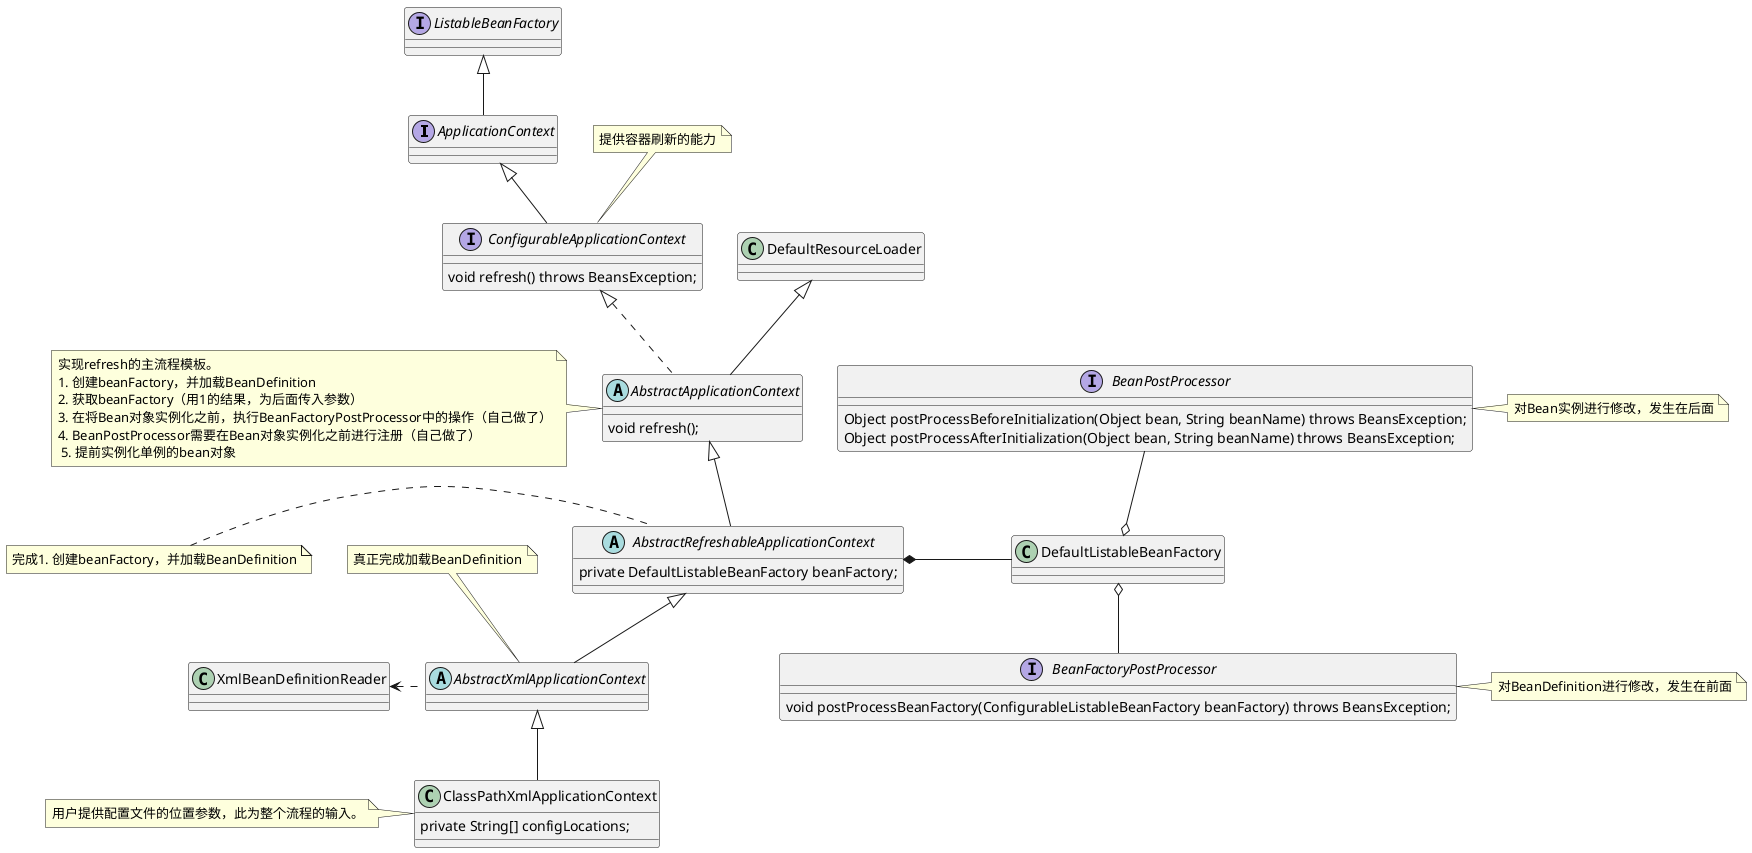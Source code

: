 @startuml
'https://plantuml.com/class-diagram

interface ApplicationContext extends ListableBeanFactory {
}
interface ConfigurableApplicationContext extends ApplicationContext {
    void refresh() throws BeansException;
}
note top of ConfigurableApplicationContext: 提供容器刷新的能力
abstract class AbstractApplicationContext extends DefaultResourceLoader implements ConfigurableApplicationContext {
void refresh();
}
note left of AbstractApplicationContext: 实现refresh的主流程模板。\r\n1. 创建beanFactory，并加载BeanDefinition\r\n2. 获取beanFactory（用1的结果，为后面传入参数）\r\n3. 在将Bean对象实例化之前，执行BeanFactoryPostProcessor中的操作（自己做了）\r\n4. BeanPostProcessor需要在Bean对象实例化之前进行注册（自己做了）\r\n 5. 提前实例化单例的bean对象
abstract class AbstractRefreshableApplicationContext extends AbstractApplicationContext {
    private DefaultListableBeanFactory beanFactory;
}
note left of AbstractRefreshableApplicationContext:完成1. 创建beanFactory，并加载BeanDefinition
abstract class AbstractXmlApplicationContext extends AbstractRefreshableApplicationContext {
}
note top of AbstractXmlApplicationContext:真正完成加载BeanDefinition
class ClassPathXmlApplicationContext extends AbstractXmlApplicationContext{
    private String[] configLocations;
}
note left of ClassPathXmlApplicationContext:用户提供配置文件的位置参数，此为整个流程的输入。

interface BeanFactoryPostProcessor {
    void postProcessBeanFactory(ConfigurableListableBeanFactory beanFactory) throws BeansException;
}
note right of BeanFactoryPostProcessor:对BeanDefinition进行修改，发生在前面
interface BeanPostProcessor {
    Object postProcessBeforeInitialization(Object bean, String beanName) throws BeansException;
    Object postProcessAfterInitialization(Object bean, String beanName) throws BeansException;
}
note right of BeanPostProcessor:对Bean实例进行修改，发生在后面

'组合
AbstractRefreshableApplicationContext *-right- DefaultListableBeanFactory
'聚合
DefaultListableBeanFactory o-down-BeanFactoryPostProcessor
DefaultListableBeanFactory o-up-BeanPostProcessor
'依赖
XmlBeanDefinitionReader <.right. AbstractXmlApplicationContext
@enduml